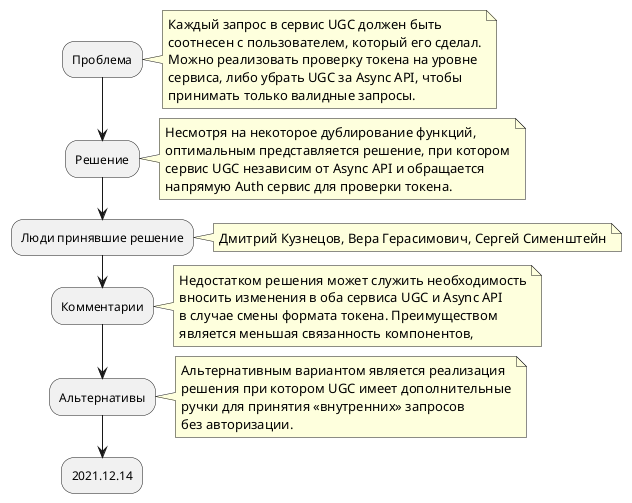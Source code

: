 @startuml

:Проблема;
note right
  Каждый запрос в сервис UGC должен быть
  соотнесен с пользователем, который его сделал.
  Можно реализовать проверку токена на уровне
  сервиса, либо убрать UGC за Async API, чтобы
  принимать только валидные запросы.
end note

:Решение;
note right
  Несмотря на некоторое дублирование функций,
  оптимальным представляется решение, при котором
  сервис UGC независим от Async API и обращается
  напрямую Auth сервис для проверки токена.
end note

:Люди принявшие решение;
note right
  Дмитрий Кузнецов, Вера Герасимович, Сергей Сименштейн
end note

:Комментарии;
note right
  Недостатком решения может служить необходимость
  вносить изменения в оба сервиса UGC и Async API
  в случае смены формата токена. Преимуществом
  является меньшая связанность компонентов,
end note

:Альтернативы;
note right
  Альтернативным вариантом является реализация
  решения при котором UGC имеет дополнительные
  ручки для принятия «внутренних» запросов
  без авторизации.
end note

:2021.12.14;

@enduml
